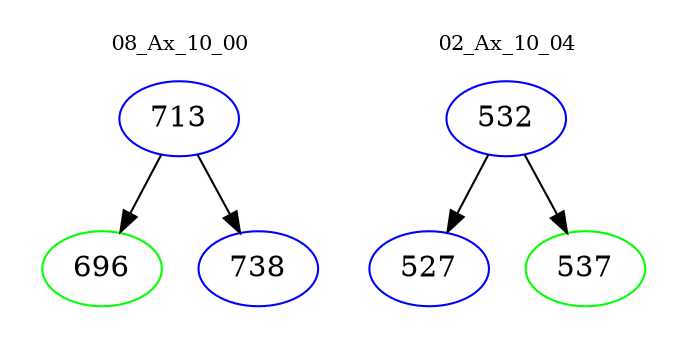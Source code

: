digraph{
subgraph cluster_0 {
color = white
label = "08_Ax_10_00";
fontsize=10;
T0_713 [label="713", color="blue"]
T0_713 -> T0_696 [color="black"]
T0_696 [label="696", color="green"]
T0_713 -> T0_738 [color="black"]
T0_738 [label="738", color="blue"]
}
subgraph cluster_1 {
color = white
label = "02_Ax_10_04";
fontsize=10;
T1_532 [label="532", color="blue"]
T1_532 -> T1_527 [color="black"]
T1_527 [label="527", color="blue"]
T1_532 -> T1_537 [color="black"]
T1_537 [label="537", color="green"]
}
}
